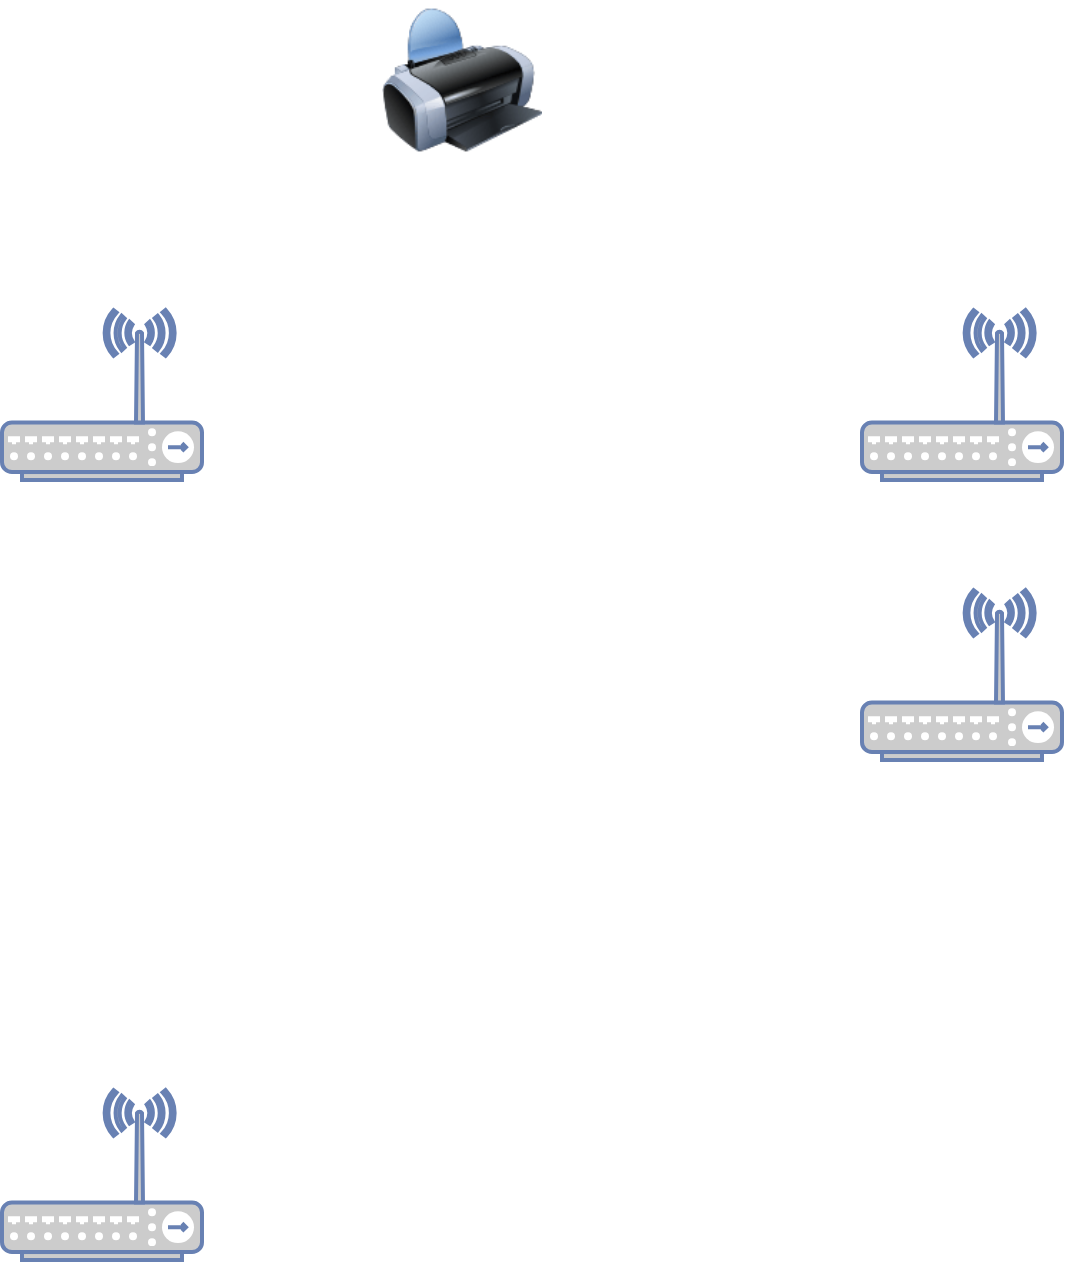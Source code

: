 <mxfile version="21.5.2" type="github">
  <diagram name="Page-1" id="VFRWDgxxv4eTWvXVUjLN">
    <mxGraphModel dx="1050" dy="555" grid="1" gridSize="10" guides="1" tooltips="1" connect="1" arrows="1" fold="1" page="1" pageScale="1" pageWidth="850" pageHeight="1100" math="0" shadow="0">
      <root>
        <mxCell id="0" />
        <mxCell id="1" parent="0" />
        <mxCell id="tMK-UNMMJ-_xrknyxAuZ-1" value="" style="fontColor=#0066CC;verticalAlign=top;verticalLabelPosition=bottom;labelPosition=center;align=center;html=1;outlineConnect=0;fillColor=#CCCCCC;strokeColor=#6881B3;gradientColor=none;gradientDirection=north;strokeWidth=2;shape=mxgraph.networks.wireless_hub;" vertex="1" parent="1">
          <mxGeometry x="610" y="320" width="100" height="85" as="geometry" />
        </mxCell>
        <mxCell id="tMK-UNMMJ-_xrknyxAuZ-2" value="" style="fontColor=#0066CC;verticalAlign=top;verticalLabelPosition=bottom;labelPosition=center;align=center;html=1;outlineConnect=0;fillColor=#CCCCCC;strokeColor=#6881B3;gradientColor=none;gradientDirection=north;strokeWidth=2;shape=mxgraph.networks.wireless_hub;" vertex="1" parent="1">
          <mxGeometry x="610" y="180" width="100" height="85" as="geometry" />
        </mxCell>
        <mxCell id="tMK-UNMMJ-_xrknyxAuZ-3" value="" style="fontColor=#0066CC;verticalAlign=top;verticalLabelPosition=bottom;labelPosition=center;align=center;html=1;outlineConnect=0;fillColor=#CCCCCC;strokeColor=#6881B3;gradientColor=none;gradientDirection=north;strokeWidth=2;shape=mxgraph.networks.wireless_hub;" vertex="1" parent="1">
          <mxGeometry x="180" y="180" width="100" height="85" as="geometry" />
        </mxCell>
        <mxCell id="tMK-UNMMJ-_xrknyxAuZ-5" value="" style="fontColor=#0066CC;verticalAlign=top;verticalLabelPosition=bottom;labelPosition=center;align=center;html=1;outlineConnect=0;fillColor=#CCCCCC;strokeColor=#6881B3;gradientColor=none;gradientDirection=north;strokeWidth=2;shape=mxgraph.networks.wireless_hub;" vertex="1" parent="1">
          <mxGeometry x="180" y="570" width="100" height="85" as="geometry" />
        </mxCell>
        <mxCell id="tMK-UNMMJ-_xrknyxAuZ-6" value="" style="image;html=1;image=img/lib/clip_art/computers/Printer_128x128.png" vertex="1" parent="1">
          <mxGeometry x="370" y="25" width="80" height="80" as="geometry" />
        </mxCell>
      </root>
    </mxGraphModel>
  </diagram>
</mxfile>
